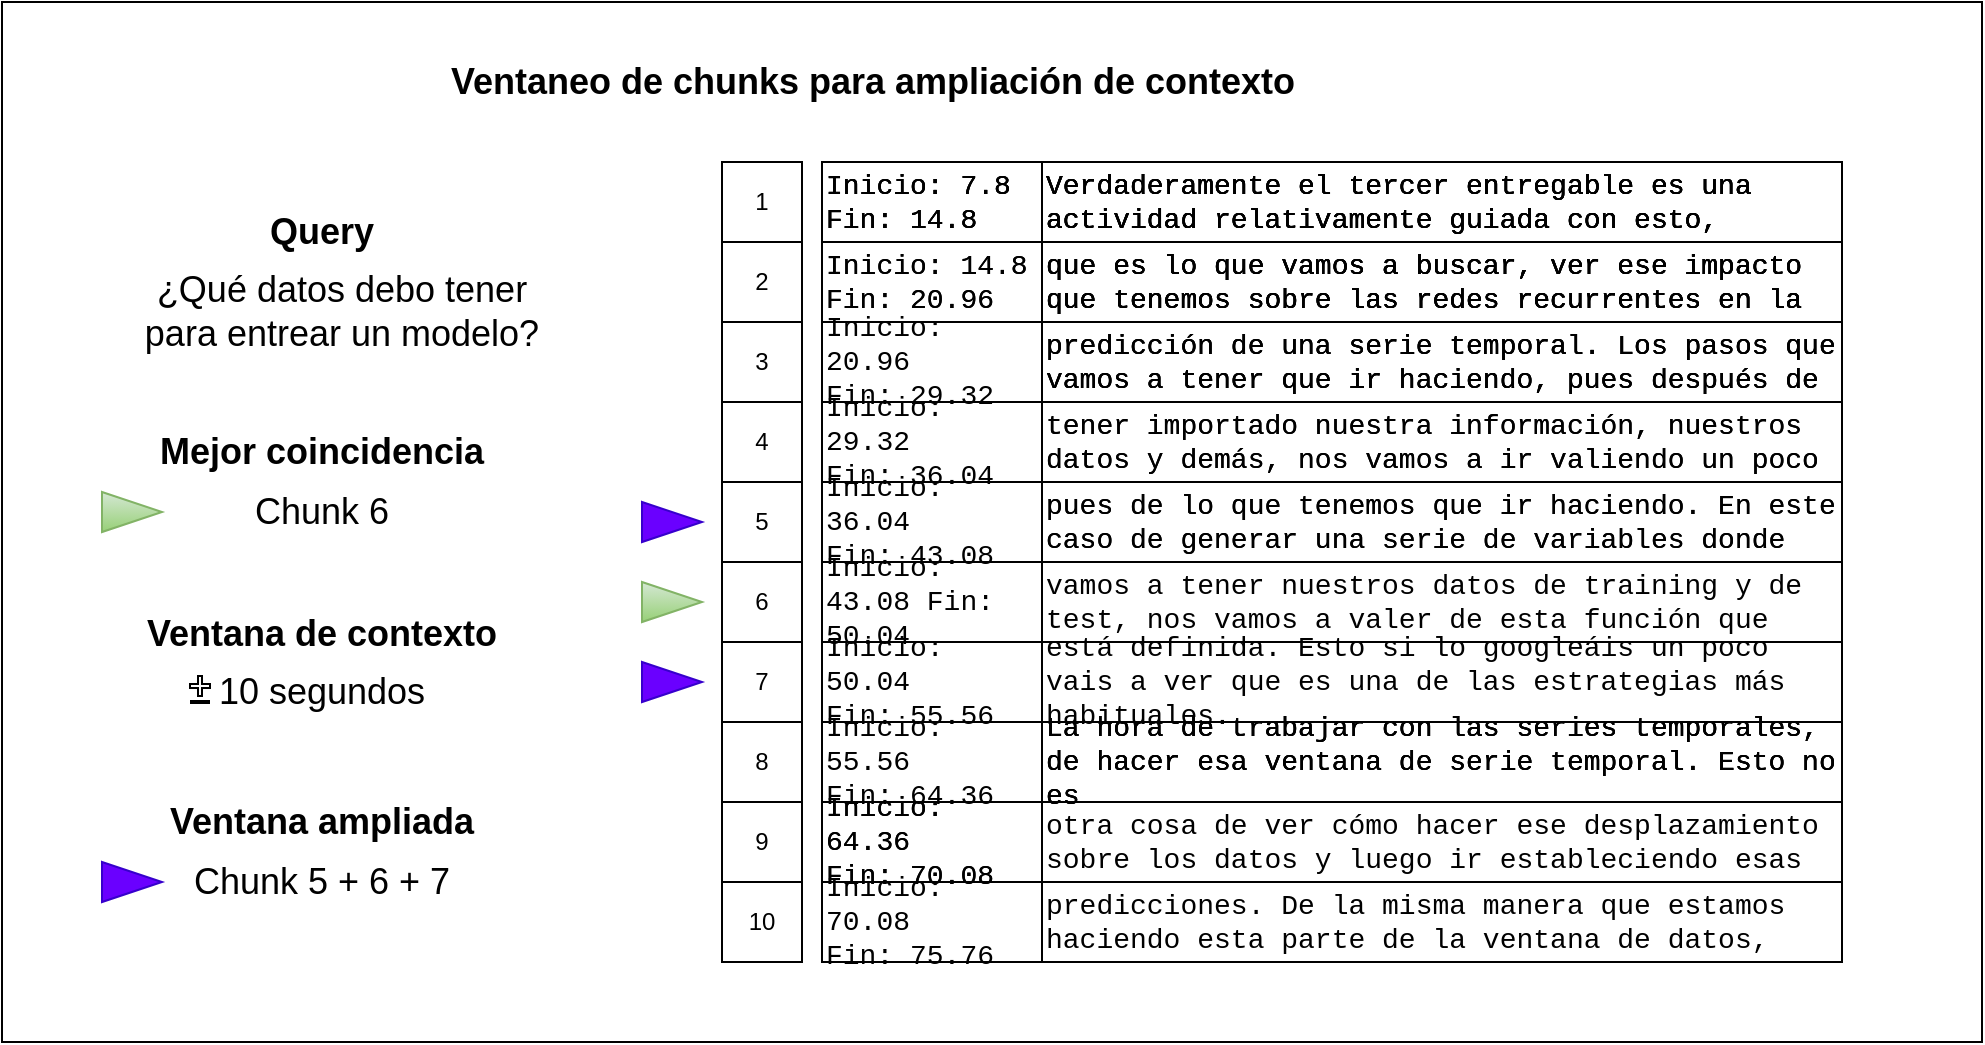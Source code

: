 <mxfile>
    <diagram id="01_xcEH4UmA5kcshdU0a" name="Page-1">
        <mxGraphModel dx="1907" dy="959" grid="1" gridSize="10" guides="1" tooltips="1" connect="1" arrows="1" fold="1" page="1" pageScale="1" pageWidth="850" pageHeight="1100" math="0" shadow="0">
            <root>
                <mxCell id="0"/>
                <mxCell id="1" parent="0"/>
                <mxCell id="115" value="" style="rounded=0;whiteSpace=wrap;html=1;fontSize=17;fillColor=#FFFFFF;" vertex="1" parent="1">
                    <mxGeometry x="-200" y="360" width="990" height="520" as="geometry"/>
                </mxCell>
                <mxCell id="77" value="" style="rounded=0;whiteSpace=wrap;html=1;strokeColor=#000000;fontColor=default;fillColor=none;" vertex="1" parent="1">
                    <mxGeometry x="160" y="440" width="40" height="400" as="geometry"/>
                </mxCell>
                <mxCell id="78" value="1" style="whiteSpace=wrap;html=1;aspect=fixed;strokeColor=#000000;fontColor=#000000;fillColor=none;" vertex="1" parent="1">
                    <mxGeometry x="160" y="440" width="40" height="40" as="geometry"/>
                </mxCell>
                <mxCell id="79" value="2" style="whiteSpace=wrap;html=1;aspect=fixed;strokeColor=#000000;fontColor=#000000;fillColor=none;" vertex="1" parent="1">
                    <mxGeometry x="160" y="480" width="40" height="40" as="geometry"/>
                </mxCell>
                <mxCell id="80" value="3" style="whiteSpace=wrap;html=1;aspect=fixed;strokeColor=#000000;fontColor=#000000;fillColor=none;" vertex="1" parent="1">
                    <mxGeometry x="160" y="520" width="40" height="40" as="geometry"/>
                </mxCell>
                <mxCell id="81" value="4" style="whiteSpace=wrap;html=1;aspect=fixed;strokeColor=#000000;fontColor=#000000;fillColor=none;" vertex="1" parent="1">
                    <mxGeometry x="160" y="560" width="40" height="40" as="geometry"/>
                </mxCell>
                <mxCell id="82" value="5" style="whiteSpace=wrap;html=1;aspect=fixed;strokeColor=#000000;fontColor=#000000;fillColor=none;" vertex="1" parent="1">
                    <mxGeometry x="160" y="600" width="40" height="40" as="geometry"/>
                </mxCell>
                <mxCell id="83" value="6" style="whiteSpace=wrap;html=1;aspect=fixed;strokeColor=#000000;fontColor=#000000;fillColor=none;" vertex="1" parent="1">
                    <mxGeometry x="160" y="640" width="40" height="40" as="geometry"/>
                </mxCell>
                <mxCell id="84" value="8" style="whiteSpace=wrap;html=1;aspect=fixed;strokeColor=#000000;fontColor=#000000;fillColor=none;" vertex="1" parent="1">
                    <mxGeometry x="160" y="720" width="40" height="40" as="geometry"/>
                </mxCell>
                <mxCell id="85" value="7" style="whiteSpace=wrap;html=1;aspect=fixed;strokeColor=#000000;fontColor=#000000;fillColor=none;" vertex="1" parent="1">
                    <mxGeometry x="160" y="680" width="40" height="40" as="geometry"/>
                </mxCell>
                <mxCell id="86" value="9" style="whiteSpace=wrap;html=1;aspect=fixed;strokeColor=#000000;fontColor=#000000;fillColor=none;" vertex="1" parent="1">
                    <mxGeometry x="160" y="760" width="40" height="40" as="geometry"/>
                </mxCell>
                <mxCell id="87" value="10" style="whiteSpace=wrap;html=1;aspect=fixed;strokeColor=#000000;fontColor=#000000;fillColor=none;" vertex="1" parent="1">
                    <mxGeometry x="160" y="800" width="40" height="40" as="geometry"/>
                </mxCell>
                <mxCell id="88" value="&lt;span style=&quot;font-family: Consolas, &amp;quot;Courier New&amp;quot;, monospace; font-size: 14px; font-style: normal; font-variant-ligatures: normal; font-variant-caps: normal; font-weight: 400; letter-spacing: normal; orphans: 2; text-indent: 0px; text-transform: none; widows: 2; word-spacing: 0px; -webkit-text-stroke-width: 0px; text-decoration-thickness: initial; text-decoration-style: initial; text-decoration-color: initial; float: none; display: inline !important;&quot;&gt;Verdaderamente el tercer entregable es una actividad relativamente guiada con esto,&lt;/span&gt;" style="text;whiteSpace=wrap;html=1;align=left;verticalAlign=middle;strokeColor=#000000;fontColor=default;fillColor=none;" vertex="1" parent="1">
                    <mxGeometry x="320" y="440" width="400" height="40" as="geometry"/>
                </mxCell>
                <mxCell id="91" value="&lt;span style=&quot;font-family: Consolas, &amp;quot;Courier New&amp;quot;, monospace; font-size: 14px; font-style: normal; font-variant-ligatures: normal; font-variant-caps: normal; font-weight: 400; letter-spacing: normal; orphans: 2; text-align: left; text-indent: 0px; text-transform: none; widows: 2; word-spacing: 0px; -webkit-text-stroke-width: 0px; text-decoration-thickness: initial; text-decoration-style: initial; text-decoration-color: initial; float: none; display: inline !important;&quot;&gt;&lt;font color=&quot;#000000&quot;&gt;Inicio: 7.8&lt;br&gt;Fin: 14.8&lt;/font&gt;&lt;/span&gt;" style="text;whiteSpace=wrap;html=1;verticalAlign=middle;strokeColor=#000000;fontColor=default;fillColor=none;" vertex="1" parent="1">
                    <mxGeometry x="210" y="440" width="110" height="40" as="geometry"/>
                </mxCell>
                <mxCell id="92" value="&lt;span style=&quot;font-family: Consolas, &amp;quot;Courier New&amp;quot;, monospace; font-size: 14px; font-style: normal; font-variant-ligatures: normal; font-variant-caps: normal; font-weight: 400; letter-spacing: normal; orphans: 2; text-align: start; text-indent: 0px; text-transform: none; widows: 2; word-spacing: 0px; -webkit-text-stroke-width: 0px; text-decoration-thickness: initial; text-decoration-style: initial; text-decoration-color: initial; float: none; display: inline !important;&quot;&gt;que es lo que vamos a buscar, ver ese impacto que tenemos sobre las redes recurrentes en la&lt;/span&gt;" style="text;whiteSpace=wrap;html=1;verticalAlign=middle;strokeColor=#000000;fontColor=default;fillColor=none;" vertex="1" parent="1">
                    <mxGeometry x="320" y="480" width="400" height="40" as="geometry"/>
                </mxCell>
                <mxCell id="93" value="&lt;span style=&quot;font-family: Consolas, &amp;quot;Courier New&amp;quot;, monospace; font-size: 14px; font-style: normal; font-variant-ligatures: normal; font-variant-caps: normal; font-weight: 400; letter-spacing: normal; orphans: 2; text-align: start; text-indent: 0px; text-transform: none; widows: 2; word-spacing: 0px; -webkit-text-stroke-width: 0px; text-decoration-thickness: initial; text-decoration-style: initial; text-decoration-color: initial; float: none; display: inline !important;&quot;&gt;Inicio: 14.8&lt;br&gt;Fin: 20.96&lt;/span&gt;" style="text;whiteSpace=wrap;html=1;verticalAlign=middle;strokeColor=#000000;fontColor=#000000;fillColor=none;labelBackgroundColor=none;" vertex="1" parent="1">
                    <mxGeometry x="210" y="480" width="110" height="40" as="geometry"/>
                </mxCell>
                <mxCell id="94" value="&lt;span style=&quot;font-family: Consolas, &amp;quot;Courier New&amp;quot;, monospace; font-size: 14px; font-style: normal; font-variant-ligatures: normal; font-variant-caps: normal; font-weight: 400; letter-spacing: normal; orphans: 2; text-align: start; text-indent: 0px; text-transform: none; widows: 2; word-spacing: 0px; -webkit-text-stroke-width: 0px; text-decoration-thickness: initial; text-decoration-style: initial; text-decoration-color: initial;&quot;&gt;predicción de una serie temporal. Los pasos que vamos a tener que ir haciendo, pues después de&lt;/span&gt;&lt;span style=&quot;font-family: Consolas, &amp;quot;Courier New&amp;quot;, monospace; font-size: 14px; font-style: normal; font-variant-ligatures: normal; font-variant-caps: normal; font-weight: 400; letter-spacing: normal; orphans: 2; text-align: start; text-indent: 0px; text-transform: none; widows: 2; word-spacing: 0px; -webkit-text-stroke-width: 0px; text-decoration-thickness: initial; text-decoration-style: initial; text-decoration-color: initial;&quot;&gt;&lt;br&gt;&lt;/span&gt;" style="text;whiteSpace=wrap;html=1;verticalAlign=middle;strokeColor=#000000;fontColor=default;fillColor=none;" vertex="1" parent="1">
                    <mxGeometry x="320" y="520" width="400" height="40" as="geometry"/>
                </mxCell>
                <mxCell id="95" value="&lt;span style=&quot;font-family: Consolas, &amp;quot;Courier New&amp;quot;, monospace; font-size: 14px; font-style: normal; font-variant-ligatures: normal; font-variant-caps: normal; font-weight: 400; letter-spacing: normal; orphans: 2; text-align: start; text-indent: 0px; text-transform: none; widows: 2; word-spacing: 0px; -webkit-text-stroke-width: 0px; text-decoration-thickness: initial; text-decoration-style: initial; text-decoration-color: initial; float: none; display: inline !important;&quot;&gt;Inicio: 20.96&lt;br&gt;Fin: 29.32&lt;/span&gt;" style="text;whiteSpace=wrap;html=1;strokeColor=#000000;fontColor=#000000;fillColor=none;verticalAlign=middle;" vertex="1" parent="1">
                    <mxGeometry x="210" y="520" width="110" height="40" as="geometry"/>
                </mxCell>
                <mxCell id="96" value="&lt;span style=&quot;font-family: Consolas, &amp;quot;Courier New&amp;quot;, monospace; font-size: 14px; font-style: normal; font-variant-ligatures: normal; font-variant-caps: normal; font-weight: 400; letter-spacing: normal; orphans: 2; text-align: start; text-indent: 0px; text-transform: none; widows: 2; word-spacing: 0px; -webkit-text-stroke-width: 0px; text-decoration-thickness: initial; text-decoration-style: initial; text-decoration-color: initial; float: none; display: inline !important;&quot;&gt;Inicio: 29.32&lt;br&gt;Fin: 36.04&lt;/span&gt;" style="text;whiteSpace=wrap;html=1;strokeColor=#000000;fontColor=#000000;fillColor=none;verticalAlign=middle;" vertex="1" parent="1">
                    <mxGeometry x="210" y="560" width="110" height="40" as="geometry"/>
                </mxCell>
                <mxCell id="97" value="&lt;span style=&quot;font-family: Consolas, &amp;quot;Courier New&amp;quot;, monospace; font-size: 14px; font-style: normal; font-variant-ligatures: normal; font-variant-caps: normal; font-weight: 400; letter-spacing: normal; orphans: 2; text-align: start; text-indent: 0px; text-transform: none; widows: 2; word-spacing: 0px; -webkit-text-stroke-width: 0px; text-decoration-thickness: initial; text-decoration-style: initial; text-decoration-color: initial; float: none; display: inline !important;&quot;&gt;Inicio: 36.04&lt;br&gt;Fin: 43.08&lt;/span&gt;" style="text;whiteSpace=wrap;html=1;strokeColor=#000000;fontColor=#000000;fillColor=none;verticalAlign=middle;" vertex="1" parent="1">
                    <mxGeometry x="210" y="600" width="110" height="40" as="geometry"/>
                </mxCell>
                <mxCell id="100" value="&lt;span style=&quot;font-family: Consolas, &amp;quot;Courier New&amp;quot;, monospace; font-size: 14px; font-style: normal; font-variant-ligatures: normal; font-variant-caps: normal; font-weight: 400; letter-spacing: normal; orphans: 2; text-align: start; text-indent: 0px; text-transform: none; widows: 2; word-spacing: 0px; -webkit-text-stroke-width: 0px; text-decoration-thickness: initial; text-decoration-style: initial; text-decoration-color: initial; float: none; display: inline !important;&quot;&gt;Inicio: 55.56&lt;br&gt;Fin: 64.36&lt;/span&gt;" style="text;whiteSpace=wrap;html=1;verticalAlign=middle;strokeColor=#000000;fontColor=#000000;fillColor=none;labelBackgroundColor=none;" vertex="1" parent="1">
                    <mxGeometry x="210" y="720" width="110" height="40" as="geometry"/>
                </mxCell>
                <mxCell id="101" value="&lt;span style=&quot;font-family: Consolas, &amp;quot;Courier New&amp;quot;, monospace; font-size: 14px; font-style: normal; font-variant-ligatures: normal; font-variant-caps: normal; font-weight: 400; letter-spacing: normal; orphans: 2; text-align: start; text-indent: 0px; text-transform: none; widows: 2; word-spacing: 0px; -webkit-text-stroke-width: 0px; text-decoration-thickness: initial; text-decoration-style: initial; text-decoration-color: initial; float: none; display: inline !important;&quot;&gt;Inicio: 64.36&lt;br&gt;Fin: 70.08&lt;/span&gt;" style="text;whiteSpace=wrap;html=1;verticalAlign=middle;strokeColor=#000000;fontColor=#000000;fillColor=none;labelBackgroundColor=none;" vertex="1" parent="1">
                    <mxGeometry x="210" y="760" width="110" height="40" as="geometry"/>
                </mxCell>
                <mxCell id="102" value="&lt;span style=&quot;font-family: Consolas, &amp;quot;Courier New&amp;quot;, monospace; font-size: 14px; font-style: normal; font-variant-ligatures: normal; font-variant-caps: normal; font-weight: 400; letter-spacing: normal; orphans: 2; text-align: start; text-indent: 0px; text-transform: none; widows: 2; word-spacing: 0px; -webkit-text-stroke-width: 0px; text-decoration-thickness: initial; text-decoration-style: initial; text-decoration-color: initial; float: none; display: inline !important;&quot;&gt;Inicio: 70.08&lt;br&gt;Fin: 75.76&lt;/span&gt;" style="text;whiteSpace=wrap;html=1;verticalAlign=middle;strokeColor=#000000;fontColor=#000000;fillColor=none;labelBackgroundColor=none;" vertex="1" parent="1">
                    <mxGeometry x="210" y="800" width="110" height="40" as="geometry"/>
                </mxCell>
                <mxCell id="107" value="&lt;span style=&quot;font-family: Consolas, &amp;quot;Courier New&amp;quot;, monospace; font-size: 14px; font-style: normal; font-variant-ligatures: normal; font-variant-caps: normal; font-weight: 400; letter-spacing: normal; orphans: 2; text-align: start; text-indent: 0px; text-transform: none; widows: 2; word-spacing: 0px; -webkit-text-stroke-width: 0px; text-decoration-thickness: initial; text-decoration-style: initial; text-decoration-color: initial; float: none; display: inline !important;&quot;&gt;predicciones. De la misma manera que estamos haciendo esta parte de la ventana de datos,&lt;/span&gt;" style="text;whiteSpace=wrap;html=1;verticalAlign=middle;strokeColor=#000000;fontColor=#000000;fillColor=none;labelBackgroundColor=none;" vertex="1" parent="1">
                    <mxGeometry x="320" y="800" width="400" height="40" as="geometry"/>
                </mxCell>
                <mxCell id="108" value="&lt;span style=&quot;font-family: Consolas, &amp;quot;Courier New&amp;quot;, monospace; font-size: 14px; font-style: normal; font-variant-ligatures: normal; font-variant-caps: normal; font-weight: 400; letter-spacing: normal; orphans: 2; text-align: start; text-indent: 0px; text-transform: none; widows: 2; word-spacing: 0px; -webkit-text-stroke-width: 0px; text-decoration-thickness: initial; text-decoration-style: initial; text-decoration-color: initial; float: none; display: inline !important;&quot;&gt;&lt;font color=&quot;#000000&quot;&gt;otra cosa de ver cómo hacer ese desplazamiento sobre los datos y luego ir estableciendo esas&lt;/font&gt;&lt;/span&gt;" style="text;whiteSpace=wrap;html=1;verticalAlign=middle;strokeColor=#000000;fontColor=default;fillColor=none;" vertex="1" parent="1">
                    <mxGeometry x="320" y="760" width="400" height="40" as="geometry"/>
                </mxCell>
                <mxCell id="109" value="&lt;span style=&quot;font-family: Consolas, &amp;quot;Courier New&amp;quot;, monospace; font-size: 14px; font-style: normal; font-variant-ligatures: normal; font-variant-caps: normal; font-weight: 400; letter-spacing: normal; orphans: 2; text-align: start; text-indent: 0px; text-transform: none; widows: 2; word-spacing: 0px; -webkit-text-stroke-width: 0px; text-decoration-thickness: initial; text-decoration-style: initial; text-decoration-color: initial; float: none; display: inline !important;&quot;&gt;La hora de trabajar con las series temporales, de hacer esa ventana de serie temporal. Esto no es&lt;/span&gt;" style="text;whiteSpace=wrap;html=1;verticalAlign=middle;strokeColor=#000000;fontColor=default;fillColor=none;" vertex="1" parent="1">
                    <mxGeometry x="320" y="720" width="400" height="40" as="geometry"/>
                </mxCell>
                <mxCell id="110" value="&lt;span style=&quot;font-family: Consolas, &amp;quot;Courier New&amp;quot;, monospace; font-size: 14px; font-style: normal; font-variant-ligatures: normal; font-variant-caps: normal; font-weight: 400; letter-spacing: normal; orphans: 2; text-align: start; text-indent: 0px; text-transform: none; widows: 2; word-spacing: 0px; -webkit-text-stroke-width: 0px; text-decoration-thickness: initial; text-decoration-style: initial; text-decoration-color: initial; float: none; display: inline !important;&quot;&gt;&lt;font color=&quot;#000000&quot;&gt;está definida. Esto si lo googleáis un poco vais a ver que es una de las estrategias más habituales.&lt;/font&gt;&lt;/span&gt;" style="text;whiteSpace=wrap;html=1;verticalAlign=middle;strokeColor=#000000;fontColor=default;fillColor=none;" vertex="1" parent="1">
                    <mxGeometry x="320" y="680" width="400" height="40" as="geometry"/>
                </mxCell>
                <mxCell id="111" value="&lt;span style=&quot;font-family: Consolas, &amp;quot;Courier New&amp;quot;, monospace; font-size: 14px; font-style: normal; font-variant-ligatures: normal; font-variant-caps: normal; font-weight: 400; letter-spacing: normal; orphans: 2; text-align: start; text-indent: 0px; text-transform: none; widows: 2; word-spacing: 0px; -webkit-text-stroke-width: 0px; text-decoration-thickness: initial; text-decoration-style: initial; text-decoration-color: initial; float: none; display: inline !important;&quot;&gt;&lt;font color=&quot;#000000&quot;&gt;vamos a tener nuestros datos de training y de test, nos vamos a valer de esta función que&lt;/font&gt;&lt;/span&gt;" style="text;whiteSpace=wrap;html=1;verticalAlign=middle;strokeColor=#000000;fontColor=default;fillColor=none;" vertex="1" parent="1">
                    <mxGeometry x="320" y="640" width="400" height="40" as="geometry"/>
                </mxCell>
                <mxCell id="112" value="&lt;span style=&quot;font-family: Consolas, &amp;quot;Courier New&amp;quot;, monospace; font-size: 14px; font-style: normal; font-variant-ligatures: normal; font-variant-caps: normal; font-weight: 400; letter-spacing: normal; orphans: 2; text-align: start; text-indent: 0px; text-transform: none; widows: 2; word-spacing: 0px; -webkit-text-stroke-width: 0px; text-decoration-thickness: initial; text-decoration-style: initial; text-decoration-color: initial; float: none; display: inline !important;&quot;&gt;&lt;font color=&quot;#000000&quot;&gt;pues de lo que tenemos que ir haciendo. En este caso de generar una serie de variables donde&lt;/font&gt;&lt;/span&gt;" style="text;whiteSpace=wrap;html=1;verticalAlign=middle;strokeColor=#000000;fontColor=default;fillColor=none;" vertex="1" parent="1">
                    <mxGeometry x="320" y="600" width="400" height="40" as="geometry"/>
                </mxCell>
                <mxCell id="113" value="&lt;span style=&quot;font-family: Consolas, &amp;quot;Courier New&amp;quot;, monospace; font-size: 14px; font-style: normal; font-variant-ligatures: normal; font-variant-caps: normal; font-weight: 400; letter-spacing: normal; orphans: 2; text-align: start; text-indent: 0px; text-transform: none; widows: 2; word-spacing: 0px; -webkit-text-stroke-width: 0px; text-decoration-thickness: initial; text-decoration-style: initial; text-decoration-color: initial; float: none; display: inline !important;&quot;&gt;&lt;font color=&quot;#000000&quot;&gt;tener importado nuestra información, nuestros datos y demás, nos vamos a ir valiendo un poco&lt;/font&gt;&lt;/span&gt;" style="text;whiteSpace=wrap;html=1;verticalAlign=middle;strokeColor=#000000;fontColor=default;fillColor=none;" vertex="1" parent="1">
                    <mxGeometry x="320" y="560" width="400" height="40" as="geometry"/>
                </mxCell>
                <mxCell id="114" value="&lt;b style=&quot;font-size: 18px;&quot;&gt;&lt;font style=&quot;font-size: 18px;&quot;&gt;Ventaneo de chunks para ampliación de contexto&lt;/font&gt;&lt;/b&gt;" style="text;html=1;align=center;verticalAlign=middle;resizable=0;points=[];autosize=1;strokeColor=none;fillColor=none;fontColor=#000000;fontSize=18;" vertex="1" parent="1">
                    <mxGeometry x="10" y="380" width="450" height="40" as="geometry"/>
                </mxCell>
                <mxCell id="146" value="&lt;span style=&quot;font-family: Consolas, &amp;quot;Courier New&amp;quot;, monospace; font-size: 14px; font-style: normal; font-variant-ligatures: normal; font-variant-caps: normal; font-weight: 400; letter-spacing: normal; orphans: 2; text-indent: 0px; text-transform: none; widows: 2; word-spacing: 0px; -webkit-text-stroke-width: 0px; text-decoration-thickness: initial; text-decoration-style: initial; text-decoration-color: initial; float: none; display: inline !important;&quot;&gt;Verdaderamente el tercer entregable es una actividad relativamente guiada con esto,&lt;/span&gt;" style="text;whiteSpace=wrap;html=1;align=left;verticalAlign=middle;strokeColor=#000000;fontColor=default;fillColor=none;" vertex="1" parent="1">
                    <mxGeometry x="320" y="440" width="400" height="40" as="geometry"/>
                </mxCell>
                <mxCell id="147" value="&lt;span style=&quot;font-family: Consolas, &amp;quot;Courier New&amp;quot;, monospace; font-size: 14px; font-style: normal; font-variant-ligatures: normal; font-variant-caps: normal; font-weight: 400; letter-spacing: normal; orphans: 2; text-align: start; text-indent: 0px; text-transform: none; widows: 2; word-spacing: 0px; -webkit-text-stroke-width: 0px; text-decoration-thickness: initial; text-decoration-style: initial; text-decoration-color: initial; float: none; display: inline !important;&quot;&gt;que es lo que vamos a buscar, ver ese impacto que tenemos sobre las redes recurrentes en la&lt;/span&gt;" style="text;whiteSpace=wrap;html=1;verticalAlign=middle;strokeColor=#000000;fontColor=default;fillColor=none;" vertex="1" parent="1">
                    <mxGeometry x="320" y="480" width="400" height="40" as="geometry"/>
                </mxCell>
                <mxCell id="148" value="&lt;span style=&quot;font-family: Consolas, &amp;quot;Courier New&amp;quot;, monospace; font-size: 14px; font-style: normal; font-variant-ligatures: normal; font-variant-caps: normal; font-weight: 400; letter-spacing: normal; orphans: 2; text-indent: 0px; text-transform: none; widows: 2; word-spacing: 0px; -webkit-text-stroke-width: 0px; text-decoration-thickness: initial; text-decoration-style: initial; text-decoration-color: initial; float: none; display: inline !important;&quot;&gt;Verdaderamente el tercer entregable es una actividad relativamente guiada con esto,&lt;/span&gt;" style="text;whiteSpace=wrap;html=1;align=left;verticalAlign=middle;strokeColor=#000000;fontColor=#000000;fillColor=none;" vertex="1" parent="1">
                    <mxGeometry x="320" y="440" width="400" height="40" as="geometry"/>
                </mxCell>
                <mxCell id="149" value="&lt;span style=&quot;font-family: Consolas, &amp;quot;Courier New&amp;quot;, monospace; font-size: 14px; font-style: normal; font-variant-ligatures: normal; font-variant-caps: normal; font-weight: 400; letter-spacing: normal; orphans: 2; text-align: start; text-indent: 0px; text-transform: none; widows: 2; word-spacing: 0px; -webkit-text-stroke-width: 0px; text-decoration-thickness: initial; text-decoration-style: initial; text-decoration-color: initial; float: none; display: inline !important;&quot;&gt;que es lo que vamos a buscar, ver ese impacto que tenemos sobre las redes recurrentes en la&lt;/span&gt;" style="text;whiteSpace=wrap;html=1;verticalAlign=middle;strokeColor=#000000;fontColor=#000000;fillColor=none;" vertex="1" parent="1">
                    <mxGeometry x="320" y="480" width="400" height="40" as="geometry"/>
                </mxCell>
                <mxCell id="150" value="&lt;span style=&quot;font-family: Consolas, &amp;quot;Courier New&amp;quot;, monospace; font-size: 14px; font-style: normal; font-variant-ligatures: normal; font-variant-caps: normal; font-weight: 400; letter-spacing: normal; orphans: 2; text-align: start; text-indent: 0px; text-transform: none; widows: 2; word-spacing: 0px; -webkit-text-stroke-width: 0px; text-decoration-thickness: initial; text-decoration-style: initial; text-decoration-color: initial;&quot;&gt;predicción de una serie temporal. Los pasos que vamos a tener que ir haciendo, pues después de&lt;/span&gt;&lt;span style=&quot;font-family: Consolas, &amp;quot;Courier New&amp;quot;, monospace; font-size: 14px; font-style: normal; font-variant-ligatures: normal; font-variant-caps: normal; font-weight: 400; letter-spacing: normal; orphans: 2; text-align: start; text-indent: 0px; text-transform: none; widows: 2; word-spacing: 0px; -webkit-text-stroke-width: 0px; text-decoration-thickness: initial; text-decoration-style: initial; text-decoration-color: initial;&quot;&gt;&lt;br&gt;&lt;/span&gt;" style="text;whiteSpace=wrap;html=1;verticalAlign=middle;strokeColor=#000000;fontColor=#000000;fillColor=none;" vertex="1" parent="1">
                    <mxGeometry x="320" y="520" width="400" height="40" as="geometry"/>
                </mxCell>
                <mxCell id="154" value="&lt;span style=&quot;font-family: Consolas, &amp;quot;Courier New&amp;quot;, monospace; font-size: 14px; font-style: normal; font-variant-ligatures: normal; font-variant-caps: normal; font-weight: 400; letter-spacing: normal; orphans: 2; text-align: start; text-indent: 0px; text-transform: none; widows: 2; word-spacing: 0px; -webkit-text-stroke-width: 0px; text-decoration-thickness: initial; text-decoration-style: initial; text-decoration-color: initial; float: none; display: inline !important;&quot;&gt;La hora de trabajar con las series temporales, de hacer esa ventana de serie temporal. Esto no es&lt;/span&gt;" style="text;whiteSpace=wrap;html=1;verticalAlign=middle;strokeColor=#000000;fontColor=#000000;fillColor=none;" vertex="1" parent="1">
                    <mxGeometry x="320" y="720" width="400" height="40" as="geometry"/>
                </mxCell>
                <mxCell id="157" value="&lt;span style=&quot;font-family: Consolas, &amp;quot;Courier New&amp;quot;, monospace; font-size: 14px; font-style: normal; font-variant-ligatures: normal; font-variant-caps: normal; font-weight: 400; letter-spacing: normal; orphans: 2; text-align: left; text-indent: 0px; text-transform: none; widows: 2; word-spacing: 0px; -webkit-text-stroke-width: 0px; text-decoration-thickness: initial; text-decoration-style: initial; text-decoration-color: initial; float: none; display: inline !important;&quot;&gt;&lt;font color=&quot;#000000&quot;&gt;Inicio: 7.8&lt;br&gt;Fin: 14.8&lt;/font&gt;&lt;/span&gt;" style="text;whiteSpace=wrap;html=1;verticalAlign=middle;strokeColor=#000000;fontColor=default;fillColor=none;" vertex="1" parent="1">
                    <mxGeometry x="210" y="440" width="110" height="40" as="geometry"/>
                </mxCell>
                <mxCell id="158" value="&lt;span style=&quot;font-family: Consolas, &amp;quot;Courier New&amp;quot;, monospace; font-size: 14px; font-style: normal; font-variant-ligatures: normal; font-variant-caps: normal; font-weight: 400; letter-spacing: normal; orphans: 2; text-align: left; text-indent: 0px; text-transform: none; widows: 2; word-spacing: 0px; -webkit-text-stroke-width: 0px; text-decoration-thickness: initial; text-decoration-style: initial; text-decoration-color: initial; float: none; display: inline !important;&quot;&gt;&lt;font color=&quot;#000000&quot;&gt;Inicio: 7.8&lt;br&gt;Fin: 14.8&lt;/font&gt;&lt;/span&gt;" style="text;whiteSpace=wrap;html=1;verticalAlign=middle;strokeColor=#000000;fontColor=default;fillColor=none;" vertex="1" parent="1">
                    <mxGeometry x="210" y="440" width="110" height="40" as="geometry"/>
                </mxCell>
                <mxCell id="161" value="&lt;span style=&quot;font-family: Consolas, &amp;quot;Courier New&amp;quot;, monospace; font-size: 14px; font-style: normal; font-variant-ligatures: normal; font-variant-caps: normal; font-weight: 400; letter-spacing: normal; orphans: 2; text-align: start; text-indent: 0px; text-transform: none; widows: 2; word-spacing: 0px; -webkit-text-stroke-width: 0px; text-decoration-thickness: initial; text-decoration-style: initial; text-decoration-color: initial; float: none; display: inline !important;&quot;&gt;Inicio: 14.8&lt;br&gt;Fin: 20.96&lt;/span&gt;" style="text;whiteSpace=wrap;html=1;verticalAlign=middle;strokeColor=#000000;fontColor=#000000;fillColor=none;labelBackgroundColor=none;" vertex="1" parent="1">
                    <mxGeometry x="210" y="480" width="110" height="40" as="geometry"/>
                </mxCell>
                <mxCell id="162" value="&lt;span style=&quot;font-family: Consolas, &amp;quot;Courier New&amp;quot;, monospace; font-size: 14px; font-style: normal; font-variant-ligatures: normal; font-variant-caps: normal; font-weight: 400; letter-spacing: normal; orphans: 2; text-indent: 0px; text-transform: none; widows: 2; word-spacing: 0px; -webkit-text-stroke-width: 0px; text-decoration-thickness: initial; text-decoration-style: initial; text-decoration-color: initial; float: none; display: inline !important;&quot;&gt;Verdaderamente el tercer entregable es una actividad relativamente guiada con esto,&lt;/span&gt;" style="text;whiteSpace=wrap;html=1;align=left;verticalAlign=middle;strokeColor=#000000;fontColor=#000000;fillColor=none;" vertex="1" parent="1">
                    <mxGeometry x="320" y="440" width="400" height="40" as="geometry"/>
                </mxCell>
                <mxCell id="163" value="&lt;span style=&quot;font-family: Consolas, &amp;quot;Courier New&amp;quot;, monospace; font-size: 14px; font-style: normal; font-variant-ligatures: normal; font-variant-caps: normal; font-weight: 400; letter-spacing: normal; orphans: 2; text-align: start; text-indent: 0px; text-transform: none; widows: 2; word-spacing: 0px; -webkit-text-stroke-width: 0px; text-decoration-thickness: initial; text-decoration-style: initial; text-decoration-color: initial; float: none; display: inline !important;&quot;&gt;que es lo que vamos a buscar, ver ese impacto que tenemos sobre las redes recurrentes en la&lt;/span&gt;" style="text;whiteSpace=wrap;html=1;verticalAlign=middle;strokeColor=#000000;fontColor=#000000;fillColor=none;" vertex="1" parent="1">
                    <mxGeometry x="320" y="480" width="400" height="40" as="geometry"/>
                </mxCell>
                <mxCell id="164" value="&lt;span style=&quot;font-family: Consolas, &amp;quot;Courier New&amp;quot;, monospace; font-size: 14px; font-style: normal; font-variant-ligatures: normal; font-variant-caps: normal; font-weight: 400; letter-spacing: normal; orphans: 2; text-align: start; text-indent: 0px; text-transform: none; widows: 2; word-spacing: 0px; -webkit-text-stroke-width: 0px; text-decoration-thickness: initial; text-decoration-style: initial; text-decoration-color: initial;&quot;&gt;predicción de una serie temporal. Los pasos que vamos a tener que ir haciendo, pues después de&lt;/span&gt;&lt;span style=&quot;font-family: Consolas, &amp;quot;Courier New&amp;quot;, monospace; font-size: 14px; font-style: normal; font-variant-ligatures: normal; font-variant-caps: normal; font-weight: 400; letter-spacing: normal; orphans: 2; text-align: start; text-indent: 0px; text-transform: none; widows: 2; word-spacing: 0px; -webkit-text-stroke-width: 0px; text-decoration-thickness: initial; text-decoration-style: initial; text-decoration-color: initial;&quot;&gt;&lt;br&gt;&lt;/span&gt;" style="text;whiteSpace=wrap;html=1;verticalAlign=middle;strokeColor=#000000;fontColor=#000000;fillColor=none;" vertex="1" parent="1">
                    <mxGeometry x="320" y="520" width="400" height="40" as="geometry"/>
                </mxCell>
                <mxCell id="165" value="&lt;span style=&quot;font-family: Consolas, &amp;quot;Courier New&amp;quot;, monospace; font-size: 14px; font-style: normal; font-variant-ligatures: normal; font-variant-caps: normal; font-weight: 400; letter-spacing: normal; orphans: 2; text-align: start; text-indent: 0px; text-transform: none; widows: 2; word-spacing: 0px; -webkit-text-stroke-width: 0px; text-decoration-thickness: initial; text-decoration-style: initial; text-decoration-color: initial; float: none; display: inline !important;&quot;&gt;&lt;font color=&quot;#000000&quot;&gt;tener importado nuestra información, nuestros datos y demás, nos vamos a ir valiendo un poco&lt;/font&gt;&lt;/span&gt;" style="text;whiteSpace=wrap;html=1;verticalAlign=middle;strokeColor=#000000;fontColor=default;fillColor=none;" vertex="1" parent="1">
                    <mxGeometry x="320" y="560" width="400" height="40" as="geometry"/>
                </mxCell>
                <mxCell id="166" value="&lt;span style=&quot;font-family: Consolas, &amp;quot;Courier New&amp;quot;, monospace; font-size: 14px; font-style: normal; font-variant-ligatures: normal; font-variant-caps: normal; font-weight: 400; letter-spacing: normal; orphans: 2; text-align: start; text-indent: 0px; text-transform: none; widows: 2; word-spacing: 0px; -webkit-text-stroke-width: 0px; text-decoration-thickness: initial; text-decoration-style: initial; text-decoration-color: initial; float: none; display: inline !important;&quot;&gt;&lt;font color=&quot;#000000&quot;&gt;pues de lo que tenemos que ir haciendo. En este caso de generar una serie de variables donde&lt;/font&gt;&lt;/span&gt;" style="text;whiteSpace=wrap;html=1;verticalAlign=middle;strokeColor=#000000;fontColor=default;fillColor=none;" vertex="1" parent="1">
                    <mxGeometry x="320" y="600" width="400" height="40" as="geometry"/>
                </mxCell>
                <mxCell id="168" value="&lt;span style=&quot;font-family: Consolas, &amp;quot;Courier New&amp;quot;, monospace; font-size: 14px; font-style: normal; font-variant-ligatures: normal; font-variant-caps: normal; font-weight: 400; letter-spacing: normal; orphans: 2; text-align: start; text-indent: 0px; text-transform: none; widows: 2; word-spacing: 0px; -webkit-text-stroke-width: 0px; text-decoration-thickness: initial; text-decoration-style: initial; text-decoration-color: initial; float: none; display: inline !important;&quot;&gt;Inicio: 43.08 Fin: 50.04&lt;/span&gt;" style="text;whiteSpace=wrap;html=1;strokeColor=#000000;fontColor=#000000;fillColor=none;verticalAlign=middle;" vertex="1" parent="1">
                    <mxGeometry x="210" y="640" width="110" height="40" as="geometry"/>
                </mxCell>
                <mxCell id="169" value="&lt;span style=&quot;font-family: Consolas, &amp;quot;Courier New&amp;quot;, monospace; font-size: 14px; font-style: normal; font-variant-ligatures: normal; font-variant-caps: normal; font-weight: 400; letter-spacing: normal; orphans: 2; text-align: start; text-indent: 0px; text-transform: none; widows: 2; word-spacing: 0px; -webkit-text-stroke-width: 0px; text-decoration-thickness: initial; text-decoration-style: initial; text-decoration-color: initial; float: none; display: inline !important;&quot;&gt;Inicio: 50.04&lt;br&gt;Fin: 55.56&lt;/span&gt;" style="text;whiteSpace=wrap;html=1;strokeColor=#000000;fontColor=#000000;fillColor=none;labelBackgroundColor=none;verticalAlign=middle;" vertex="1" parent="1">
                    <mxGeometry x="210" y="680" width="110" height="40" as="geometry"/>
                </mxCell>
                <mxCell id="170" value="&lt;span style=&quot;font-family: Consolas, &amp;quot;Courier New&amp;quot;, monospace; font-size: 14px; font-style: normal; font-variant-ligatures: normal; font-variant-caps: normal; font-weight: 400; letter-spacing: normal; orphans: 2; text-align: start; text-indent: 0px; text-transform: none; widows: 2; word-spacing: 0px; -webkit-text-stroke-width: 0px; text-decoration-thickness: initial; text-decoration-style: initial; text-decoration-color: initial; float: none; display: inline !important;&quot;&gt;La hora de trabajar con las series temporales, de hacer esa ventana de serie temporal. Esto no es&lt;/span&gt;" style="text;whiteSpace=wrap;html=1;verticalAlign=middle;strokeColor=#000000;fontColor=#000000;fillColor=none;" vertex="1" parent="1">
                    <mxGeometry x="320" y="720" width="400" height="40" as="geometry"/>
                </mxCell>
                <mxCell id="171" value="&lt;span style=&quot;font-family: Consolas, &amp;quot;Courier New&amp;quot;, monospace; font-size: 14px; font-style: normal; font-variant-ligatures: normal; font-variant-caps: normal; font-weight: 400; letter-spacing: normal; orphans: 2; text-align: start; text-indent: 0px; text-transform: none; widows: 2; word-spacing: 0px; -webkit-text-stroke-width: 0px; text-decoration-thickness: initial; text-decoration-style: initial; text-decoration-color: initial; float: none; display: inline !important;&quot;&gt;Inicio: 64.36&lt;br&gt;Fin: 70.08&lt;/span&gt;" style="text;whiteSpace=wrap;html=1;verticalAlign=middle;strokeColor=#000000;fontColor=#000000;fillColor=none;labelBackgroundColor=none;" vertex="1" parent="1">
                    <mxGeometry x="210" y="760" width="110" height="40" as="geometry"/>
                </mxCell>
                <mxCell id="172" value="Query" style="text;html=1;strokeColor=none;fillColor=none;align=center;verticalAlign=middle;whiteSpace=wrap;rounded=0;labelBackgroundColor=none;fontSize=18;fontColor=#000000;fontStyle=1" vertex="1" parent="1">
                    <mxGeometry x="-70" y="460" width="60" height="30" as="geometry"/>
                </mxCell>
                <mxCell id="173" value="¿Qué datos debo tener para entrear un modelo?" style="text;html=1;strokeColor=none;fillColor=none;align=center;verticalAlign=middle;whiteSpace=wrap;rounded=0;labelBackgroundColor=none;fontSize=18;fontColor=#000000;" vertex="1" parent="1">
                    <mxGeometry x="-130" y="500" width="200" height="30" as="geometry"/>
                </mxCell>
                <mxCell id="174" value="Mejor coincidencia" style="text;html=1;strokeColor=none;fillColor=none;align=center;verticalAlign=middle;whiteSpace=wrap;rounded=0;labelBackgroundColor=none;fontSize=18;fontColor=#000000;fontStyle=1" vertex="1" parent="1">
                    <mxGeometry x="-125" y="570" width="170" height="30" as="geometry"/>
                </mxCell>
                <mxCell id="175" value="Chunk 6" style="text;html=1;strokeColor=none;fillColor=none;align=center;verticalAlign=middle;whiteSpace=wrap;rounded=0;labelBackgroundColor=none;fontSize=18;fontColor=#000000;" vertex="1" parent="1">
                    <mxGeometry x="-140" y="600" width="200" height="30" as="geometry"/>
                </mxCell>
                <mxCell id="176" value="" style="triangle;whiteSpace=wrap;html=1;labelBackgroundColor=none;strokeColor=#82b366;fontSize=18;fillColor=#d5e8d4;gradientColor=#97d077;" vertex="1" parent="1">
                    <mxGeometry x="120" y="650" width="30" height="20" as="geometry"/>
                </mxCell>
                <mxCell id="177" value="Ventana de contexto" style="text;html=1;strokeColor=none;fillColor=none;align=center;verticalAlign=middle;whiteSpace=wrap;rounded=0;labelBackgroundColor=none;fontSize=18;fontColor=#000000;fontStyle=1" vertex="1" parent="1">
                    <mxGeometry x="-130" y="661" width="180" height="30" as="geometry"/>
                </mxCell>
                <mxCell id="178" value="10 segundos" style="text;html=1;strokeColor=none;fillColor=none;align=center;verticalAlign=middle;whiteSpace=wrap;rounded=0;labelBackgroundColor=none;fontSize=18;fontColor=#000000;" vertex="1" parent="1">
                    <mxGeometry x="-140" y="690" width="200" height="30" as="geometry"/>
                </mxCell>
                <mxCell id="182" value="" style="triangle;whiteSpace=wrap;html=1;labelBackgroundColor=none;strokeColor=#3700CC;fontSize=18;fillColor=#6a00ff;fontColor=#ffffff;" vertex="1" parent="1">
                    <mxGeometry x="120" y="610" width="30" height="20" as="geometry"/>
                </mxCell>
                <mxCell id="183" value="" style="triangle;whiteSpace=wrap;html=1;labelBackgroundColor=none;strokeColor=#3700CC;fontSize=18;fillColor=#6a00ff;fontColor=#ffffff;" vertex="1" parent="1">
                    <mxGeometry x="120" y="690" width="30" height="20" as="geometry"/>
                </mxCell>
                <mxCell id="184" value="Ventana ampliada" style="text;html=1;strokeColor=none;fillColor=none;align=center;verticalAlign=middle;whiteSpace=wrap;rounded=0;labelBackgroundColor=none;fontSize=18;fontColor=#000000;fontStyle=1" vertex="1" parent="1">
                    <mxGeometry x="-125" y="755" width="170" height="30" as="geometry"/>
                </mxCell>
                <mxCell id="185" value="Chunk 5 + 6 + 7" style="text;html=1;strokeColor=none;fillColor=none;align=center;verticalAlign=middle;whiteSpace=wrap;rounded=0;labelBackgroundColor=none;fontSize=18;fontColor=#000000;" vertex="1" parent="1">
                    <mxGeometry x="-140" y="785" width="200" height="30" as="geometry"/>
                </mxCell>
                <mxCell id="186" value="" style="group" vertex="1" connectable="0" parent="1">
                    <mxGeometry x="-106" y="697" width="10" height="18" as="geometry"/>
                </mxCell>
                <mxCell id="179" value="" style="shape=cross;whiteSpace=wrap;html=1;labelBackgroundColor=none;fontSize=18;strokeColor=#000000;" vertex="1" parent="186">
                    <mxGeometry width="10" height="10" as="geometry"/>
                </mxCell>
                <mxCell id="181" value="" style="line;strokeWidth=2;html=1;labelBackgroundColor=none;fontSize=18;strokeColor=#000000;" vertex="1" parent="186">
                    <mxGeometry y="8" width="10" height="10" as="geometry"/>
                </mxCell>
                <mxCell id="189" value="" style="triangle;whiteSpace=wrap;html=1;labelBackgroundColor=none;strokeColor=#82b366;fontSize=18;fillColor=#d5e8d4;gradientColor=#97d077;" vertex="1" parent="1">
                    <mxGeometry x="-150" y="605" width="30" height="20" as="geometry"/>
                </mxCell>
                <mxCell id="190" value="" style="triangle;whiteSpace=wrap;html=1;labelBackgroundColor=none;strokeColor=#3700CC;fontSize=18;fillColor=#6a00ff;fontColor=#ffffff;" vertex="1" parent="1">
                    <mxGeometry x="-150" y="790" width="30" height="20" as="geometry"/>
                </mxCell>
            </root>
        </mxGraphModel>
    </diagram>
</mxfile>